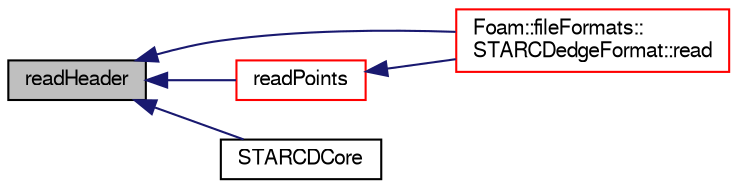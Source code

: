 digraph "readHeader"
{
  bgcolor="transparent";
  edge [fontname="FreeSans",fontsize="10",labelfontname="FreeSans",labelfontsize="10"];
  node [fontname="FreeSans",fontsize="10",shape=record];
  rankdir="LR";
  Node124 [label="readHeader",height=0.2,width=0.4,color="black", fillcolor="grey75", style="filled", fontcolor="black"];
  Node124 -> Node125 [dir="back",color="midnightblue",fontsize="10",style="solid",fontname="FreeSans"];
  Node125 [label="Foam::fileFormats::\lSTARCDedgeFormat::read",height=0.2,width=0.4,color="red",URL="$a21778.html#a464ebd67acbdff0014d4dae69e3ec4be",tooltip="Read from file. "];
  Node124 -> Node128 [dir="back",color="midnightblue",fontsize="10",style="solid",fontname="FreeSans"];
  Node128 [label="readPoints",height=0.2,width=0.4,color="red",URL="$a21886.html#a72132a8799b05e40e6436869b5f17693",tooltip="Read points from a (.vrt) file. "];
  Node128 -> Node125 [dir="back",color="midnightblue",fontsize="10",style="solid",fontname="FreeSans"];
  Node124 -> Node133 [dir="back",color="midnightblue",fontsize="10",style="solid",fontname="FreeSans"];
  Node133 [label="STARCDCore",height=0.2,width=0.4,color="black",URL="$a21886.html#a9a3518a42e54bc77ff6492997c86e27f",tooltip="Construct null. "];
}
